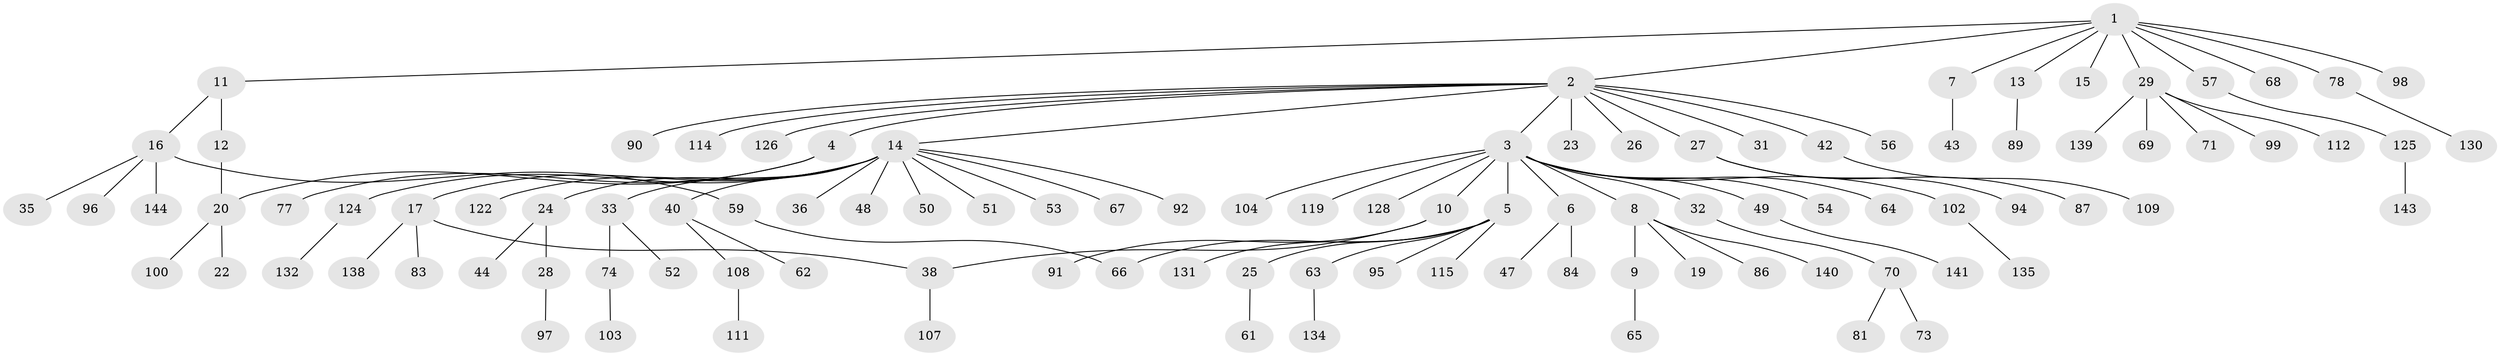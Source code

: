 // Generated by graph-tools (version 1.1) at 2025/51/02/27/25 19:51:59]
// undirected, 106 vertices, 108 edges
graph export_dot {
graph [start="1"]
  node [color=gray90,style=filled];
  1 [super="+21"];
  2 [super="+72"];
  3 [super="+30"];
  4 [super="+123"];
  5 [super="+58"];
  6 [super="+39"];
  7 [super="+105"];
  8 [super="+60"];
  9;
  10 [super="+45"];
  11 [super="+129"];
  12 [super="+88"];
  13;
  14 [super="+18"];
  15 [super="+142"];
  16 [super="+46"];
  17 [super="+37"];
  19;
  20 [super="+41"];
  22;
  23 [super="+75"];
  24;
  25 [super="+55"];
  26;
  27 [super="+34"];
  28 [super="+93"];
  29 [super="+116"];
  31;
  32;
  33 [super="+118"];
  35;
  36 [super="+80"];
  38 [super="+101"];
  40 [super="+82"];
  42 [super="+113"];
  43;
  44 [super="+127"];
  47;
  48;
  49;
  50;
  51;
  52;
  53;
  54 [super="+76"];
  56;
  57;
  59;
  61;
  62 [super="+120"];
  63 [super="+133"];
  64;
  65;
  66 [super="+121"];
  67;
  68;
  69;
  70 [super="+85"];
  71;
  73;
  74 [super="+79"];
  77;
  78;
  81;
  83;
  84 [super="+137"];
  86;
  87;
  89;
  90 [super="+106"];
  91 [super="+110"];
  92;
  94;
  95;
  96;
  97;
  98;
  99;
  100;
  102 [super="+117"];
  103;
  104;
  107;
  108;
  109 [super="+136"];
  111;
  112;
  114;
  115;
  119;
  122;
  124;
  125;
  126;
  128;
  130;
  131;
  132;
  134;
  135;
  138;
  139;
  140;
  141;
  143;
  144;
  1 -- 2;
  1 -- 7;
  1 -- 11;
  1 -- 13;
  1 -- 15;
  1 -- 29;
  1 -- 68;
  1 -- 98;
  1 -- 78;
  1 -- 57;
  2 -- 3;
  2 -- 4;
  2 -- 14;
  2 -- 23;
  2 -- 26;
  2 -- 27;
  2 -- 31;
  2 -- 42;
  2 -- 56;
  2 -- 90;
  2 -- 114;
  2 -- 126;
  3 -- 5;
  3 -- 6;
  3 -- 8;
  3 -- 10;
  3 -- 32;
  3 -- 54;
  3 -- 64;
  3 -- 104;
  3 -- 119;
  3 -- 128;
  3 -- 49;
  3 -- 102;
  4 -- 20;
  4 -- 77;
  5 -- 25;
  5 -- 63;
  5 -- 95;
  5 -- 131;
  5 -- 115;
  5 -- 66;
  6 -- 47;
  6 -- 84;
  7 -- 43;
  8 -- 9;
  8 -- 19;
  8 -- 86;
  8 -- 140;
  9 -- 65;
  10 -- 38;
  10 -- 91;
  11 -- 12;
  11 -- 16;
  12 -- 20;
  13 -- 89;
  14 -- 17;
  14 -- 24;
  14 -- 33;
  14 -- 36;
  14 -- 40;
  14 -- 48;
  14 -- 50;
  14 -- 51;
  14 -- 67;
  14 -- 92;
  14 -- 122;
  14 -- 124;
  14 -- 53;
  16 -- 35;
  16 -- 59;
  16 -- 96;
  16 -- 144;
  17 -- 38;
  17 -- 83;
  17 -- 138;
  20 -- 22;
  20 -- 100;
  24 -- 28;
  24 -- 44;
  25 -- 61;
  27 -- 87;
  27 -- 94;
  28 -- 97;
  29 -- 69;
  29 -- 71;
  29 -- 99;
  29 -- 112;
  29 -- 139;
  32 -- 70;
  33 -- 52;
  33 -- 74;
  38 -- 107;
  40 -- 62;
  40 -- 108;
  42 -- 109;
  49 -- 141;
  57 -- 125;
  59 -- 66;
  63 -- 134;
  70 -- 73;
  70 -- 81;
  74 -- 103;
  78 -- 130;
  102 -- 135;
  108 -- 111;
  124 -- 132;
  125 -- 143;
}
